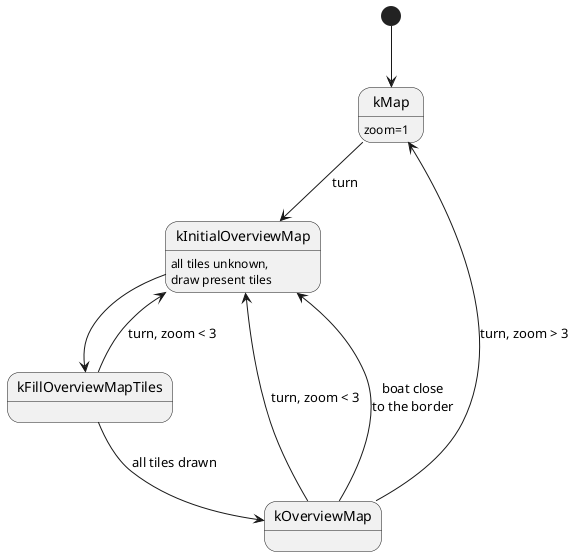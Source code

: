 @startuml

state kMap : zoom=1
state kInitialOverviewMap : all tiles unknown,\ndraw present tiles
state kFillOverviewMapTiles
state kOverviewMap

[*] --> kMap
kMap --> kInitialOverviewMap : turn

kInitialOverviewMap --> kFillOverviewMapTiles
kFillOverviewMapTiles --> kOverviewMap : all tiles drawn
kFillOverviewMapTiles --> kInitialOverviewMap : turn, zoom < 3

kOverviewMap --> kMap : turn, zoom > 3
kOverviewMap --> kInitialOverviewMap : turn, zoom < 3
kOverviewMap --> kInitialOverviewMap : boat close\nto the border

@enduml
